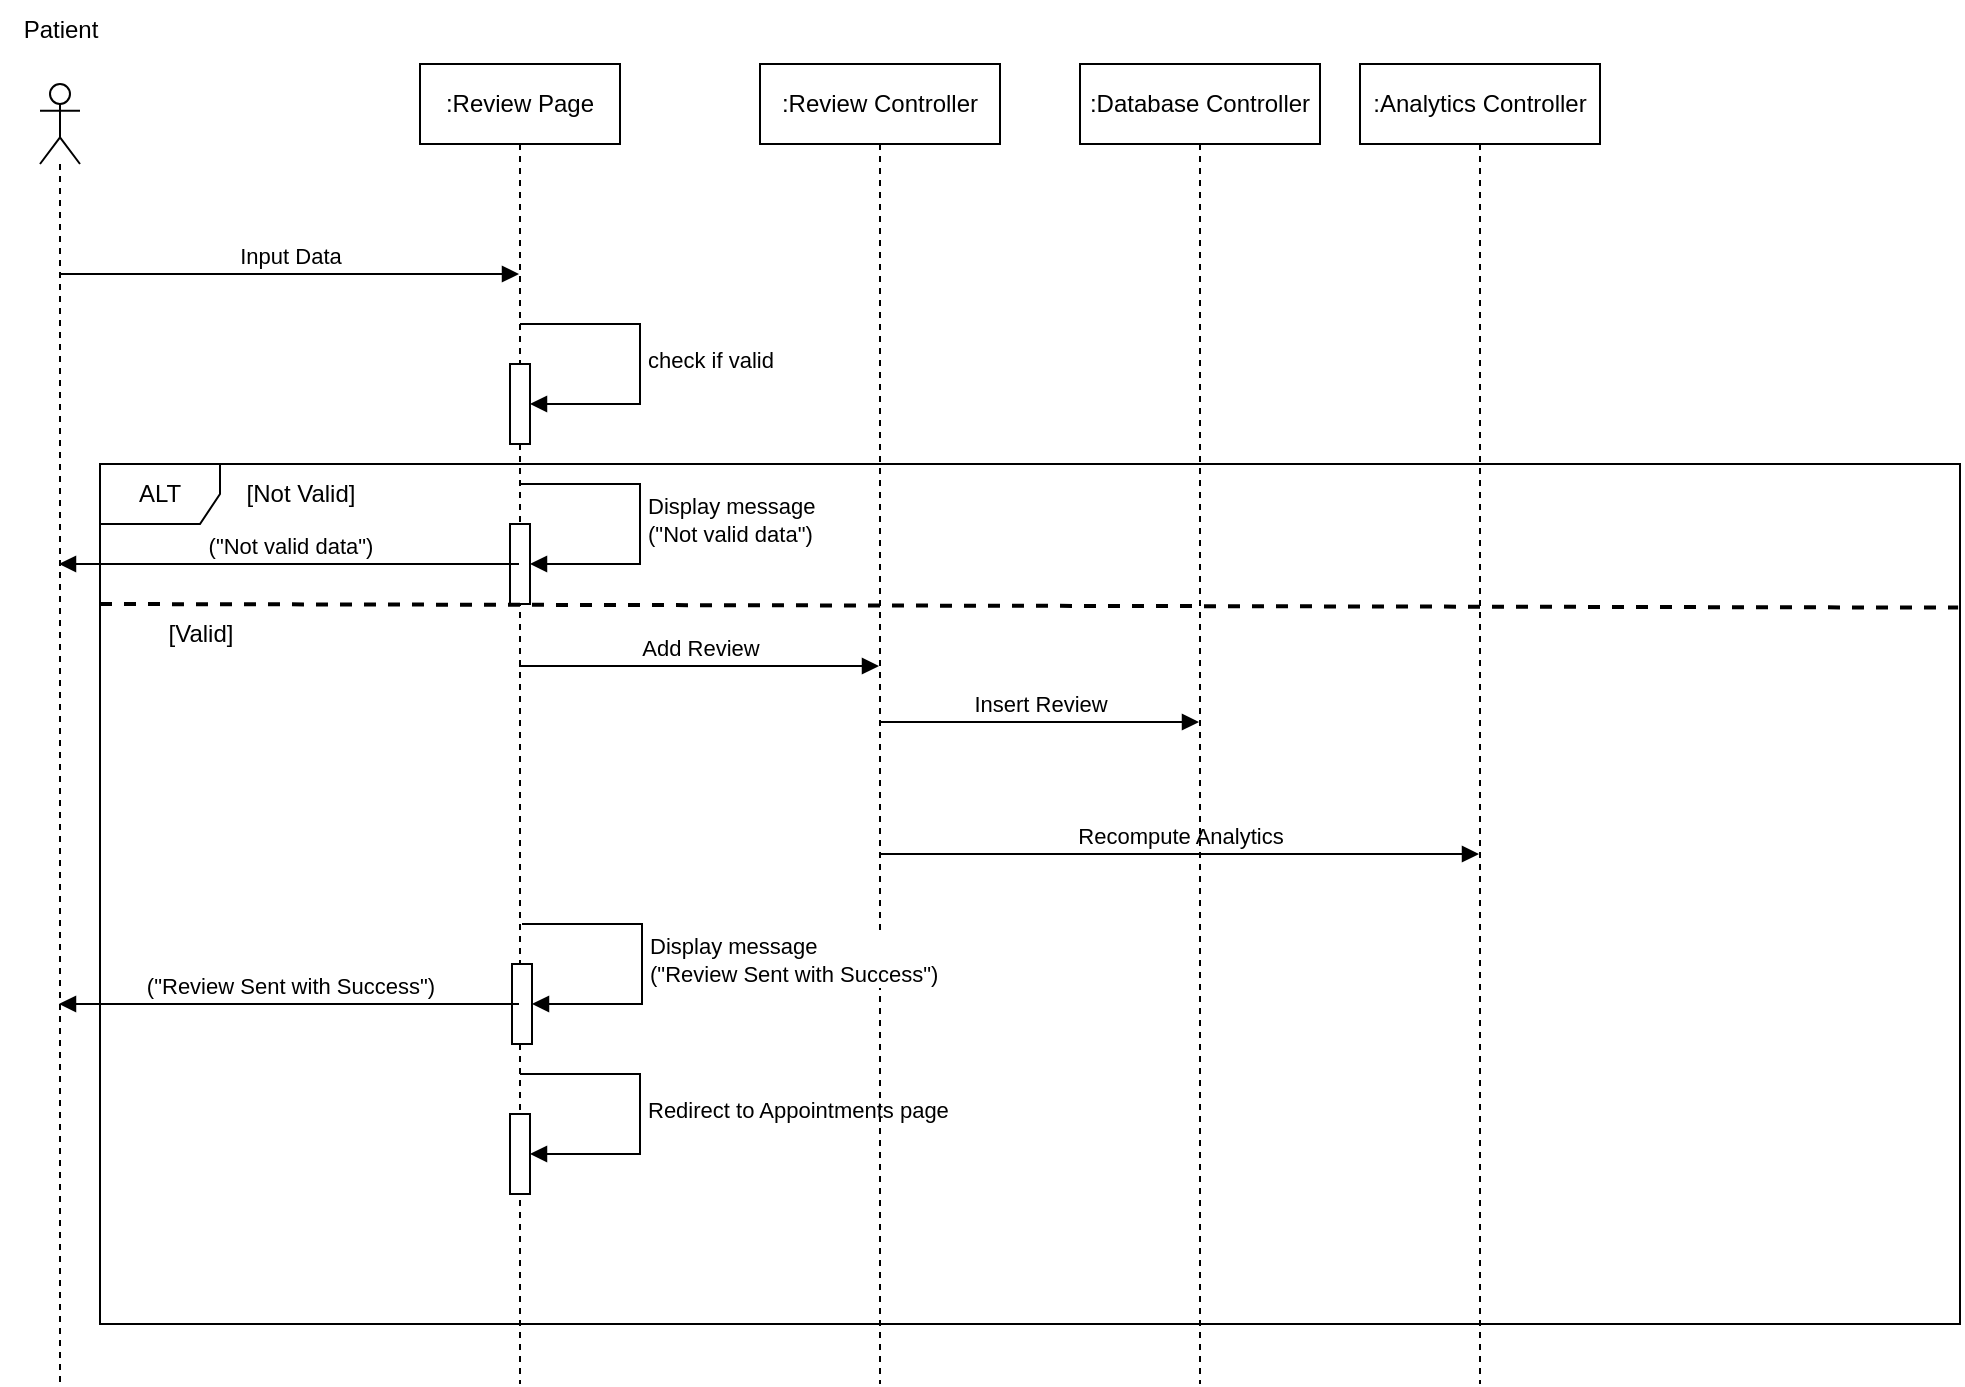 <mxfile version="24.4.4" type="github">
  <diagram name="Página-1" id="1_3evZqiN-lLb-iPQv4Q">
    <mxGraphModel dx="1434" dy="738" grid="1" gridSize="10" guides="1" tooltips="1" connect="1" arrows="1" fold="1" page="1" pageScale="1" pageWidth="827" pageHeight="1169" math="0" shadow="0">
      <root>
        <mxCell id="0" />
        <mxCell id="1" parent="0" />
        <mxCell id="3C4ycPvry7UCNQs32XGM-1" value="ALT" style="shape=umlFrame;whiteSpace=wrap;html=1;pointerEvents=0;" parent="1" vertex="1">
          <mxGeometry x="110" y="280" width="930" height="430" as="geometry" />
        </mxCell>
        <mxCell id="3C4ycPvry7UCNQs32XGM-2" value="" style="shape=umlLifeline;perimeter=lifelinePerimeter;whiteSpace=wrap;html=1;container=1;dropTarget=0;collapsible=0;recursiveResize=0;outlineConnect=0;portConstraint=eastwest;newEdgeStyle={&quot;curved&quot;:0,&quot;rounded&quot;:0};participant=umlActor;" parent="1" vertex="1">
          <mxGeometry x="80" y="90" width="20" height="650" as="geometry" />
        </mxCell>
        <mxCell id="3C4ycPvry7UCNQs32XGM-3" value="Patient" style="text;html=1;align=center;verticalAlign=middle;resizable=0;points=[];autosize=1;strokeColor=none;fillColor=none;" parent="1" vertex="1">
          <mxGeometry x="60" y="48" width="60" height="30" as="geometry" />
        </mxCell>
        <mxCell id="3C4ycPvry7UCNQs32XGM-4" value=":Review Page" style="shape=umlLifeline;perimeter=lifelinePerimeter;whiteSpace=wrap;html=1;container=1;dropTarget=0;collapsible=0;recursiveResize=0;outlineConnect=0;portConstraint=eastwest;newEdgeStyle={&quot;curved&quot;:0,&quot;rounded&quot;:0};" parent="1" vertex="1">
          <mxGeometry x="270" y="80" width="100" height="660" as="geometry" />
        </mxCell>
        <mxCell id="3C4ycPvry7UCNQs32XGM-9" value="" style="html=1;points=[[0,0,0,0,5],[0,1,0,0,-5],[1,0,0,0,5],[1,1,0,0,-5]];perimeter=orthogonalPerimeter;outlineConnect=0;targetShapes=umlLifeline;portConstraint=eastwest;newEdgeStyle={&quot;curved&quot;:0,&quot;rounded&quot;:0};" parent="3C4ycPvry7UCNQs32XGM-4" vertex="1">
          <mxGeometry x="45" y="150" width="10" height="40" as="geometry" />
        </mxCell>
        <mxCell id="3C4ycPvry7UCNQs32XGM-10" value="check if valid" style="html=1;align=left;spacingLeft=2;endArrow=block;rounded=0;edgeStyle=orthogonalEdgeStyle;curved=0;rounded=0;" parent="3C4ycPvry7UCNQs32XGM-4" source="3C4ycPvry7UCNQs32XGM-4" target="3C4ycPvry7UCNQs32XGM-9" edge="1">
          <mxGeometry relative="1" as="geometry">
            <mxPoint x="55" y="130" as="sourcePoint" />
            <Array as="points">
              <mxPoint x="110" y="130" />
              <mxPoint x="110" y="170" />
            </Array>
          </mxGeometry>
        </mxCell>
        <mxCell id="3C4ycPvry7UCNQs32XGM-13" value="" style="html=1;points=[[0,0,0,0,5],[0,1,0,0,-5],[1,0,0,0,5],[1,1,0,0,-5]];perimeter=orthogonalPerimeter;outlineConnect=0;targetShapes=umlLifeline;portConstraint=eastwest;newEdgeStyle={&quot;curved&quot;:0,&quot;rounded&quot;:0};" parent="3C4ycPvry7UCNQs32XGM-4" vertex="1">
          <mxGeometry x="45" y="230" width="10" height="40" as="geometry" />
        </mxCell>
        <mxCell id="3C4ycPvry7UCNQs32XGM-14" value="Display message&lt;div&gt;(&quot;Not valid data&quot;)&lt;/div&gt;" style="html=1;align=left;spacingLeft=2;endArrow=block;rounded=0;edgeStyle=orthogonalEdgeStyle;curved=0;rounded=0;" parent="3C4ycPvry7UCNQs32XGM-4" target="3C4ycPvry7UCNQs32XGM-13" edge="1">
          <mxGeometry relative="1" as="geometry">
            <mxPoint x="50" y="210" as="sourcePoint" />
            <Array as="points">
              <mxPoint x="110" y="210" />
              <mxPoint x="110" y="250" />
            </Array>
          </mxGeometry>
        </mxCell>
        <mxCell id="3C4ycPvry7UCNQs32XGM-29" value="" style="html=1;points=[[0,0,0,0,5],[0,1,0,0,-5],[1,0,0,0,5],[1,1,0,0,-5]];perimeter=orthogonalPerimeter;outlineConnect=0;targetShapes=umlLifeline;portConstraint=eastwest;newEdgeStyle={&quot;curved&quot;:0,&quot;rounded&quot;:0};" parent="3C4ycPvry7UCNQs32XGM-4" vertex="1">
          <mxGeometry x="45" y="525" width="10" height="40" as="geometry" />
        </mxCell>
        <mxCell id="3C4ycPvry7UCNQs32XGM-30" value="Redirect to Appointments page" style="html=1;align=left;spacingLeft=2;endArrow=block;rounded=0;edgeStyle=orthogonalEdgeStyle;curved=0;rounded=0;" parent="3C4ycPvry7UCNQs32XGM-4" target="3C4ycPvry7UCNQs32XGM-29" edge="1">
          <mxGeometry relative="1" as="geometry">
            <mxPoint x="50" y="505" as="sourcePoint" />
            <Array as="points">
              <mxPoint x="110" y="505" />
              <mxPoint x="110" y="545" />
            </Array>
          </mxGeometry>
        </mxCell>
        <mxCell id="3C4ycPvry7UCNQs32XGM-5" value=":Review Controller" style="shape=umlLifeline;perimeter=lifelinePerimeter;whiteSpace=wrap;html=1;container=1;dropTarget=0;collapsible=0;recursiveResize=0;outlineConnect=0;portConstraint=eastwest;newEdgeStyle={&quot;curved&quot;:0,&quot;rounded&quot;:0};" parent="1" vertex="1">
          <mxGeometry x="440" y="80" width="120" height="660" as="geometry" />
        </mxCell>
        <mxCell id="3C4ycPvry7UCNQs32XGM-7" value=":Analytics Controller" style="shape=umlLifeline;perimeter=lifelinePerimeter;whiteSpace=wrap;html=1;container=1;dropTarget=0;collapsible=0;recursiveResize=0;outlineConnect=0;portConstraint=eastwest;newEdgeStyle={&quot;curved&quot;:0,&quot;rounded&quot;:0};" parent="1" vertex="1">
          <mxGeometry x="740" y="80" width="120" height="660" as="geometry" />
        </mxCell>
        <mxCell id="3C4ycPvry7UCNQs32XGM-8" value="Input Data" style="html=1;verticalAlign=bottom;endArrow=block;curved=0;rounded=0;" parent="1" edge="1">
          <mxGeometry width="80" relative="1" as="geometry">
            <mxPoint x="89.5" y="185" as="sourcePoint" />
            <mxPoint x="319.5" y="185" as="targetPoint" />
          </mxGeometry>
        </mxCell>
        <mxCell id="3C4ycPvry7UCNQs32XGM-11" value="" style="endArrow=none;dashed=1;html=1;rounded=0;entryX=0.999;entryY=0.167;entryDx=0;entryDy=0;entryPerimeter=0;strokeWidth=2;" parent="1" target="3C4ycPvry7UCNQs32XGM-1" edge="1">
          <mxGeometry width="50" height="50" relative="1" as="geometry">
            <mxPoint x="110" y="349.996" as="sourcePoint" />
            <mxPoint x="1030" y="350" as="targetPoint" />
          </mxGeometry>
        </mxCell>
        <mxCell id="3C4ycPvry7UCNQs32XGM-12" value="[Not Valid]" style="text;html=1;align=center;verticalAlign=middle;resizable=0;points=[];autosize=1;strokeColor=none;fillColor=none;" parent="1" vertex="1">
          <mxGeometry x="170" y="280" width="80" height="30" as="geometry" />
        </mxCell>
        <mxCell id="3C4ycPvry7UCNQs32XGM-15" value="[Valid]" style="text;html=1;align=center;verticalAlign=middle;resizable=0;points=[];autosize=1;strokeColor=none;fillColor=none;" parent="1" vertex="1">
          <mxGeometry x="130" y="350" width="60" height="30" as="geometry" />
        </mxCell>
        <mxCell id="3C4ycPvry7UCNQs32XGM-16" value="Add Review" style="html=1;verticalAlign=bottom;endArrow=block;curved=0;rounded=0;" parent="1" edge="1">
          <mxGeometry width="80" relative="1" as="geometry">
            <mxPoint x="319.5" y="381" as="sourcePoint" />
            <mxPoint x="499.5" y="381" as="targetPoint" />
          </mxGeometry>
        </mxCell>
        <mxCell id="3C4ycPvry7UCNQs32XGM-17" value="Recompute Analytics" style="html=1;verticalAlign=bottom;endArrow=block;curved=0;rounded=0;" parent="1" edge="1">
          <mxGeometry width="80" relative="1" as="geometry">
            <mxPoint x="500" y="475" as="sourcePoint" />
            <mxPoint x="799.5" y="475" as="targetPoint" />
          </mxGeometry>
        </mxCell>
        <mxCell id="3C4ycPvry7UCNQs32XGM-18" value=":Database Controller" style="shape=umlLifeline;perimeter=lifelinePerimeter;whiteSpace=wrap;html=1;container=1;dropTarget=0;collapsible=0;recursiveResize=0;outlineConnect=0;portConstraint=eastwest;newEdgeStyle={&quot;curved&quot;:0,&quot;rounded&quot;:0};" parent="1" vertex="1">
          <mxGeometry x="600" y="80" width="120" height="660" as="geometry" />
        </mxCell>
        <mxCell id="3C4ycPvry7UCNQs32XGM-19" value="Insert Review" style="html=1;verticalAlign=bottom;endArrow=block;curved=0;rounded=0;" parent="1" edge="1">
          <mxGeometry width="80" relative="1" as="geometry">
            <mxPoint x="499.5" y="409" as="sourcePoint" />
            <mxPoint x="659.5" y="409" as="targetPoint" />
          </mxGeometry>
        </mxCell>
        <mxCell id="3C4ycPvry7UCNQs32XGM-20" value="(&quot;Not valid data&quot;)" style="html=1;verticalAlign=bottom;endArrow=block;curved=0;rounded=0;" parent="1" edge="1">
          <mxGeometry width="80" relative="1" as="geometry">
            <mxPoint x="319.5" y="330" as="sourcePoint" />
            <mxPoint x="89.5" y="330" as="targetPoint" />
          </mxGeometry>
        </mxCell>
        <mxCell id="3C4ycPvry7UCNQs32XGM-22" value="" style="html=1;points=[[0,0,0,0,5],[0,1,0,0,-5],[1,0,0,0,5],[1,1,0,0,-5]];perimeter=orthogonalPerimeter;outlineConnect=0;targetShapes=umlLifeline;portConstraint=eastwest;newEdgeStyle={&quot;curved&quot;:0,&quot;rounded&quot;:0};" parent="1" vertex="1">
          <mxGeometry x="316" y="530" width="10" height="40" as="geometry" />
        </mxCell>
        <mxCell id="3C4ycPvry7UCNQs32XGM-23" value="Display message&lt;div&gt;(&quot;Review Sent with Success&quot;)&lt;/div&gt;" style="html=1;align=left;spacingLeft=2;endArrow=block;rounded=0;edgeStyle=orthogonalEdgeStyle;curved=0;rounded=0;" parent="1" target="3C4ycPvry7UCNQs32XGM-22" edge="1">
          <mxGeometry relative="1" as="geometry">
            <mxPoint x="321" y="510" as="sourcePoint" />
            <Array as="points">
              <mxPoint x="381" y="510" />
              <mxPoint x="381" y="550" />
            </Array>
          </mxGeometry>
        </mxCell>
        <mxCell id="3C4ycPvry7UCNQs32XGM-24" value="(&quot;&lt;span style=&quot;text-align: left;&quot;&gt;Review Sent with Success&lt;/span&gt;&quot;)" style="html=1;verticalAlign=bottom;endArrow=block;curved=0;rounded=0;" parent="1" edge="1">
          <mxGeometry width="80" relative="1" as="geometry">
            <mxPoint x="319.5" y="550" as="sourcePoint" />
            <mxPoint x="89.5" y="550" as="targetPoint" />
          </mxGeometry>
        </mxCell>
      </root>
    </mxGraphModel>
  </diagram>
</mxfile>
